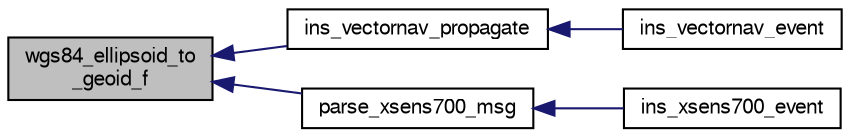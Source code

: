 digraph "wgs84_ellipsoid_to_geoid_f"
{
  edge [fontname="FreeSans",fontsize="10",labelfontname="FreeSans",labelfontsize="10"];
  node [fontname="FreeSans",fontsize="10",shape=record];
  rankdir="LR";
  Node1 [label="wgs84_ellipsoid_to\l_geoid_f",height=0.2,width=0.4,color="black", fillcolor="grey75", style="filled", fontcolor="black"];
  Node1 -> Node2 [dir="back",color="midnightblue",fontsize="10",style="solid",fontname="FreeSans"];
  Node2 [label="ins_vectornav_propagate",height=0.2,width=0.4,color="black", fillcolor="white", style="filled",URL="$ins__vectornav_8h.html#a5e1e0a3cd2eead4dc89bec75e33e5618",tooltip="Propagate the received states into the vehicle state machine. "];
  Node2 -> Node3 [dir="back",color="midnightblue",fontsize="10",style="solid",fontname="FreeSans"];
  Node3 [label="ins_vectornav_event",height=0.2,width=0.4,color="black", fillcolor="white", style="filled",URL="$ins__vectornav_8h.html#abcd265b9bfefa88327260439223dba81",tooltip="Event handling for Vectornav. "];
  Node1 -> Node4 [dir="back",color="midnightblue",fontsize="10",style="solid",fontname="FreeSans"];
  Node4 [label="parse_xsens700_msg",height=0.2,width=0.4,color="black", fillcolor="white", style="filled",URL="$xsens700_8h.html#ac2454e953f536da139df3af77095c560"];
  Node4 -> Node5 [dir="back",color="midnightblue",fontsize="10",style="solid",fontname="FreeSans"];
  Node5 [label="ins_xsens700_event",height=0.2,width=0.4,color="black", fillcolor="white", style="filled",URL="$ins__xsens700_8h.html#af5b103447ab6c24b2ad38714d258b262"];
}
